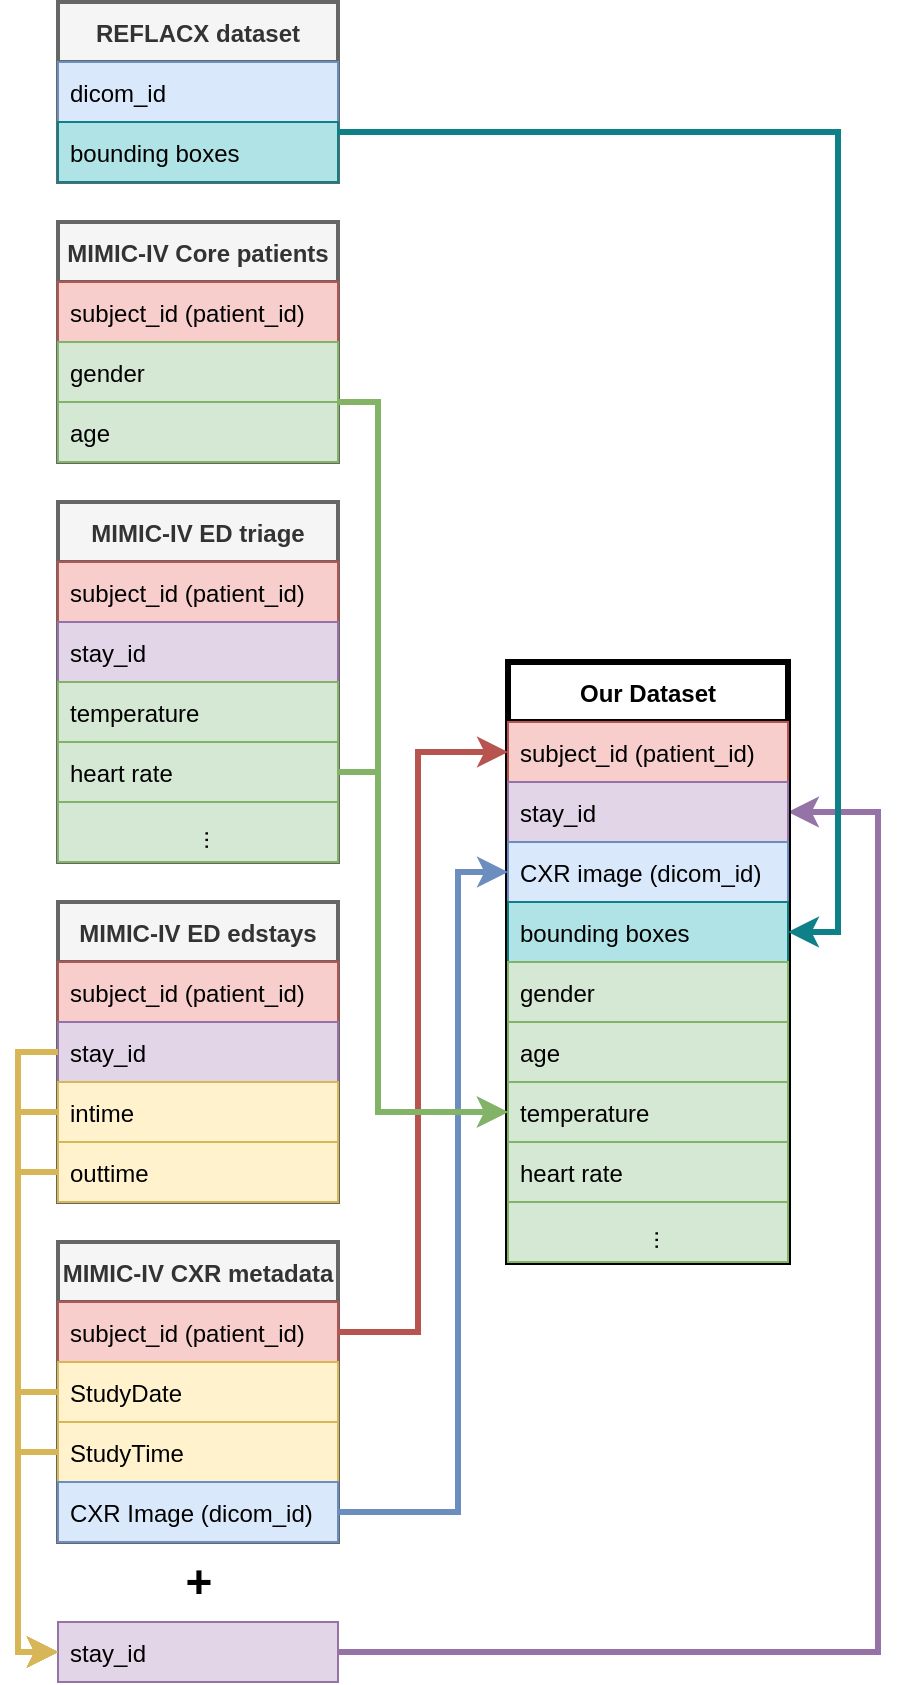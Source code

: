 <mxfile version="16.5.1" type="device"><diagram id="24fFkHGS2P07GG6h02ls" name="Page-1"><mxGraphModel dx="1102" dy="1025" grid="1" gridSize="10" guides="1" tooltips="1" connect="1" arrows="1" fold="1" page="1" pageScale="1" pageWidth="850" pageHeight="1100" math="0" shadow="0"><root><mxCell id="0"/><mxCell id="1" parent="0"/><mxCell id="-4XgIm42ZkYB4PnQbW-v-2" value="MIMIC-IV Core patients" style="swimlane;fontStyle=1;childLayout=stackLayout;horizontal=1;startSize=30;horizontalStack=0;resizeParent=1;resizeParentMax=0;resizeLast=0;collapsible=1;marginBottom=0;strokeWidth=2;fillColor=#f5f5f5;fontColor=#333333;strokeColor=#666666;" parent="1" vertex="1"><mxGeometry x="60" y="260" width="140" height="120" as="geometry"/></mxCell><mxCell id="-4XgIm42ZkYB4PnQbW-v-4" value="subject_id (patient_id)" style="text;strokeColor=#b85450;fillColor=#f8cecc;align=left;verticalAlign=middle;spacingLeft=4;spacingRight=4;overflow=hidden;points=[[0,0.5],[1,0.5]];portConstraint=eastwest;rotatable=0;horizontal=1;" parent="-4XgIm42ZkYB4PnQbW-v-2" vertex="1"><mxGeometry y="30" width="140" height="30" as="geometry"/></mxCell><mxCell id="-4XgIm42ZkYB4PnQbW-v-5" value="gender" style="text;strokeColor=#82b366;fillColor=#d5e8d4;align=left;verticalAlign=middle;spacingLeft=4;spacingRight=4;overflow=hidden;points=[[0,0.5],[1,0.5]];portConstraint=eastwest;rotatable=0;" parent="-4XgIm42ZkYB4PnQbW-v-2" vertex="1"><mxGeometry y="60" width="140" height="30" as="geometry"/></mxCell><mxCell id="-4XgIm42ZkYB4PnQbW-v-6" value="age" style="text;strokeColor=#82b366;fillColor=#d5e8d4;align=left;verticalAlign=middle;spacingLeft=4;spacingRight=4;overflow=hidden;points=[[0,0.5],[1,0.5]];portConstraint=eastwest;rotatable=0;" parent="-4XgIm42ZkYB4PnQbW-v-2" vertex="1"><mxGeometry y="90" width="140" height="30" as="geometry"/></mxCell><mxCell id="-4XgIm42ZkYB4PnQbW-v-7" value="MIMIC-IV ED triage" style="swimlane;fontStyle=1;childLayout=stackLayout;horizontal=1;startSize=30;horizontalStack=0;resizeParent=1;resizeParentMax=0;resizeLast=0;collapsible=1;marginBottom=0;strokeWidth=2;fillColor=#f5f5f5;fontColor=#333333;strokeColor=#666666;" parent="1" vertex="1"><mxGeometry x="60" y="400" width="140" height="180" as="geometry"/></mxCell><mxCell id="-4XgIm42ZkYB4PnQbW-v-8" value="subject_id (patient_id)" style="text;strokeColor=#b85450;fillColor=#f8cecc;align=left;verticalAlign=middle;spacingLeft=4;spacingRight=4;overflow=hidden;points=[[0,0.5],[1,0.5]];portConstraint=eastwest;rotatable=0;horizontal=1;" parent="-4XgIm42ZkYB4PnQbW-v-7" vertex="1"><mxGeometry y="30" width="140" height="30" as="geometry"/></mxCell><mxCell id="-4XgIm42ZkYB4PnQbW-v-9" value="stay_id" style="text;strokeColor=#9673a6;fillColor=#e1d5e7;align=left;verticalAlign=middle;spacingLeft=4;spacingRight=4;overflow=hidden;points=[[0,0.5],[1,0.5]];portConstraint=eastwest;rotatable=0;" parent="-4XgIm42ZkYB4PnQbW-v-7" vertex="1"><mxGeometry y="60" width="140" height="30" as="geometry"/></mxCell><mxCell id="-4XgIm42ZkYB4PnQbW-v-10" value="temperature" style="text;strokeColor=#82b366;fillColor=#d5e8d4;align=left;verticalAlign=middle;spacingLeft=4;spacingRight=4;overflow=hidden;points=[[0,0.5],[1,0.5]];portConstraint=eastwest;rotatable=0;" parent="-4XgIm42ZkYB4PnQbW-v-7" vertex="1"><mxGeometry y="90" width="140" height="30" as="geometry"/></mxCell><mxCell id="-4XgIm42ZkYB4PnQbW-v-11" value="heart rate" style="text;strokeColor=#82b366;fillColor=#d5e8d4;align=left;verticalAlign=middle;spacingLeft=4;spacingRight=4;overflow=hidden;points=[[0,0.5],[1,0.5]];portConstraint=eastwest;rotatable=0;" parent="-4XgIm42ZkYB4PnQbW-v-7" vertex="1"><mxGeometry y="120" width="140" height="30" as="geometry"/></mxCell><mxCell id="-4XgIm42ZkYB4PnQbW-v-12" value="..." style="text;strokeColor=#82b366;fillColor=#d5e8d4;align=left;verticalAlign=middle;spacingLeft=4;spacingRight=4;overflow=hidden;points=[[0,0.5],[1,0.5]];portConstraint=eastwest;rotatable=0;horizontal=0;" parent="-4XgIm42ZkYB4PnQbW-v-7" vertex="1"><mxGeometry y="150" width="140" height="30" as="geometry"/></mxCell><mxCell id="-4XgIm42ZkYB4PnQbW-v-13" value="MIMIC-IV ED edstays" style="swimlane;fontStyle=1;childLayout=stackLayout;horizontal=1;startSize=30;horizontalStack=0;resizeParent=1;resizeParentMax=0;resizeLast=0;collapsible=1;marginBottom=0;fillColor=#f5f5f5;strokeColor=#666666;fontColor=#333333;strokeWidth=2;" parent="1" vertex="1"><mxGeometry x="60" y="600" width="140" height="150" as="geometry"/></mxCell><mxCell id="-4XgIm42ZkYB4PnQbW-v-14" value="subject_id (patient_id)" style="text;strokeColor=#b85450;fillColor=#f8cecc;align=left;verticalAlign=middle;spacingLeft=4;spacingRight=4;overflow=hidden;points=[[0,0.5],[1,0.5]];portConstraint=eastwest;rotatable=0;horizontal=1;" parent="-4XgIm42ZkYB4PnQbW-v-13" vertex="1"><mxGeometry y="30" width="140" height="30" as="geometry"/></mxCell><mxCell id="-4XgIm42ZkYB4PnQbW-v-15" value="stay_id" style="text;strokeColor=#9673a6;fillColor=#e1d5e7;align=left;verticalAlign=middle;spacingLeft=4;spacingRight=4;overflow=hidden;points=[[0,0.5],[1,0.5]];portConstraint=eastwest;rotatable=0;" parent="-4XgIm42ZkYB4PnQbW-v-13" vertex="1"><mxGeometry y="60" width="140" height="30" as="geometry"/></mxCell><mxCell id="-4XgIm42ZkYB4PnQbW-v-16" value="intime" style="text;strokeColor=#d6b656;fillColor=#fff2cc;align=left;verticalAlign=middle;spacingLeft=4;spacingRight=4;overflow=hidden;points=[[0,0.5],[1,0.5]];portConstraint=eastwest;rotatable=0;" parent="-4XgIm42ZkYB4PnQbW-v-13" vertex="1"><mxGeometry y="90" width="140" height="30" as="geometry"/></mxCell><mxCell id="-4XgIm42ZkYB4PnQbW-v-21" value="outtime" style="text;strokeColor=#d6b656;fillColor=#fff2cc;align=left;verticalAlign=middle;spacingLeft=4;spacingRight=4;overflow=hidden;points=[[0,0.5],[1,0.5]];portConstraint=eastwest;rotatable=0;" parent="-4XgIm42ZkYB4PnQbW-v-13" vertex="1"><mxGeometry y="120" width="140" height="30" as="geometry"/></mxCell><mxCell id="-4XgIm42ZkYB4PnQbW-v-17" value="MIMIC-IV CXR metadata" style="swimlane;fontStyle=1;childLayout=stackLayout;horizontal=1;startSize=30;horizontalStack=0;resizeParent=1;resizeParentMax=0;resizeLast=0;collapsible=1;marginBottom=0;fillColor=#f5f5f5;strokeColor=#666666;fontColor=#333333;strokeWidth=2;" parent="1" vertex="1"><mxGeometry x="60" y="770" width="140" height="150" as="geometry"/></mxCell><mxCell id="-4XgIm42ZkYB4PnQbW-v-18" value="subject_id (patient_id)" style="text;strokeColor=#b85450;fillColor=#f8cecc;align=left;verticalAlign=middle;spacingLeft=4;spacingRight=4;overflow=hidden;points=[[0,0.5],[1,0.5]];portConstraint=eastwest;rotatable=0;horizontal=1;" parent="-4XgIm42ZkYB4PnQbW-v-17" vertex="1"><mxGeometry y="30" width="140" height="30" as="geometry"/></mxCell><mxCell id="-4XgIm42ZkYB4PnQbW-v-19" value="StudyDate" style="text;strokeColor=#d6b656;fillColor=#fff2cc;align=left;verticalAlign=middle;spacingLeft=4;spacingRight=4;overflow=hidden;points=[[0,0.5],[1,0.5]];portConstraint=eastwest;rotatable=0;" parent="-4XgIm42ZkYB4PnQbW-v-17" vertex="1"><mxGeometry y="60" width="140" height="30" as="geometry"/></mxCell><mxCell id="-4XgIm42ZkYB4PnQbW-v-20" value="StudyTime" style="text;strokeColor=#d6b656;fillColor=#fff2cc;align=left;verticalAlign=middle;spacingLeft=4;spacingRight=4;overflow=hidden;points=[[0,0.5],[1,0.5]];portConstraint=eastwest;rotatable=0;" parent="-4XgIm42ZkYB4PnQbW-v-17" vertex="1"><mxGeometry y="90" width="140" height="30" as="geometry"/></mxCell><mxCell id="-4XgIm42ZkYB4PnQbW-v-43" value="CXR Image (dicom_id)" style="text;strokeColor=#6c8ebf;fillColor=#dae8fc;align=left;verticalAlign=middle;spacingLeft=4;spacingRight=4;overflow=hidden;points=[[0,0.5],[1,0.5]];portConstraint=eastwest;rotatable=0;" parent="-4XgIm42ZkYB4PnQbW-v-17" vertex="1"><mxGeometry y="120" width="140" height="30" as="geometry"/></mxCell><mxCell id="-4XgIm42ZkYB4PnQbW-v-22" style="edgeStyle=orthogonalEdgeStyle;rounded=0;orthogonalLoop=1;jettySize=auto;html=1;entryX=0;entryY=0.5;entryDx=0;entryDy=0;fontSize=23;strokeColor=#d6b656;fillColor=#fff2cc;strokeWidth=3;" parent="1" source="-4XgIm42ZkYB4PnQbW-v-16" target="-4XgIm42ZkYB4PnQbW-v-25" edge="1"><mxGeometry relative="1" as="geometry"><mxPoint x="30" y="1040" as="targetPoint"/></mxGeometry></mxCell><mxCell id="-4XgIm42ZkYB4PnQbW-v-59" style="edgeStyle=orthogonalEdgeStyle;rounded=0;orthogonalLoop=1;jettySize=auto;html=1;entryX=1;entryY=0.5;entryDx=0;entryDy=0;fontSize=23;fillColor=#e1d5e7;strokeColor=#9673a6;strokeWidth=3;" parent="1" source="-4XgIm42ZkYB4PnQbW-v-25" target="-4XgIm42ZkYB4PnQbW-v-48" edge="1"><mxGeometry relative="1" as="geometry"><Array as="points"><mxPoint x="470" y="975"/><mxPoint x="470" y="555"/></Array></mxGeometry></mxCell><mxCell id="-4XgIm42ZkYB4PnQbW-v-25" value="stay_id" style="text;strokeColor=#9673a6;fillColor=#e1d5e7;align=left;verticalAlign=middle;spacingLeft=4;spacingRight=4;overflow=hidden;points=[[0,0.5],[1,0.5]];portConstraint=eastwest;rotatable=0;" parent="1" vertex="1"><mxGeometry x="60" y="960" width="140" height="30" as="geometry"/></mxCell><mxCell id="-4XgIm42ZkYB4PnQbW-v-26" style="edgeStyle=orthogonalEdgeStyle;rounded=0;orthogonalLoop=1;jettySize=auto;html=1;entryX=0;entryY=0.5;entryDx=0;entryDy=0;fontSize=23;strokeColor=#d6b656;fillColor=#fff2cc;strokeWidth=3;" parent="1" source="-4XgIm42ZkYB4PnQbW-v-21" target="-4XgIm42ZkYB4PnQbW-v-25" edge="1"><mxGeometry relative="1" as="geometry"/></mxCell><mxCell id="-4XgIm42ZkYB4PnQbW-v-27" style="edgeStyle=orthogonalEdgeStyle;rounded=0;orthogonalLoop=1;jettySize=auto;html=1;entryX=0;entryY=0.5;entryDx=0;entryDy=0;fontSize=23;strokeColor=#d6b656;fillColor=#fff2cc;strokeWidth=3;" parent="1" source="-4XgIm42ZkYB4PnQbW-v-19" target="-4XgIm42ZkYB4PnQbW-v-25" edge="1"><mxGeometry relative="1" as="geometry"/></mxCell><mxCell id="-4XgIm42ZkYB4PnQbW-v-28" style="edgeStyle=orthogonalEdgeStyle;rounded=0;orthogonalLoop=1;jettySize=auto;html=1;entryX=0;entryY=0.5;entryDx=0;entryDy=0;fontSize=23;strokeColor=#d6b656;fillColor=#fff2cc;strokeWidth=3;" parent="1" source="-4XgIm42ZkYB4PnQbW-v-20" target="-4XgIm42ZkYB4PnQbW-v-25" edge="1"><mxGeometry relative="1" as="geometry"/></mxCell><mxCell id="-4XgIm42ZkYB4PnQbW-v-42" value="&lt;font style=&quot;font-size: 23px&quot;&gt;&lt;b&gt;+&lt;/b&gt;&lt;/font&gt;" style="text;html=1;align=center;verticalAlign=middle;resizable=0;points=[];autosize=1;strokeColor=none;fillColor=none;" parent="1" vertex="1"><mxGeometry x="115" y="930" width="30" height="20" as="geometry"/></mxCell><mxCell id="-4XgIm42ZkYB4PnQbW-v-44" style="edgeStyle=orthogonalEdgeStyle;rounded=0;orthogonalLoop=1;jettySize=auto;html=1;entryX=0;entryY=0.5;entryDx=0;entryDy=0;fontSize=23;fillColor=#fff2cc;strokeColor=#d6b656;strokeWidth=3;" parent="1" source="-4XgIm42ZkYB4PnQbW-v-15" target="-4XgIm42ZkYB4PnQbW-v-25" edge="1"><mxGeometry relative="1" as="geometry"/></mxCell><mxCell id="-4XgIm42ZkYB4PnQbW-v-46" value="Our Dataset" style="swimlane;fontStyle=1;childLayout=stackLayout;horizontal=1;startSize=30;horizontalStack=0;resizeParent=1;resizeParentMax=0;resizeLast=0;collapsible=1;marginBottom=0;strokeWidth=3;" parent="1" vertex="1"><mxGeometry x="285" y="480" width="140" height="300" as="geometry"/></mxCell><mxCell id="-4XgIm42ZkYB4PnQbW-v-47" value="subject_id (patient_id)" style="text;strokeColor=#b85450;fillColor=#f8cecc;align=left;verticalAlign=middle;spacingLeft=4;spacingRight=4;overflow=hidden;points=[[0,0.5],[1,0.5]];portConstraint=eastwest;rotatable=0;horizontal=1;" parent="-4XgIm42ZkYB4PnQbW-v-46" vertex="1"><mxGeometry y="30" width="140" height="30" as="geometry"/></mxCell><mxCell id="-4XgIm42ZkYB4PnQbW-v-48" value="stay_id" style="text;strokeColor=#9673a6;fillColor=#e1d5e7;align=left;verticalAlign=middle;spacingLeft=4;spacingRight=4;overflow=hidden;points=[[0,0.5],[1,0.5]];portConstraint=eastwest;rotatable=0;" parent="-4XgIm42ZkYB4PnQbW-v-46" vertex="1"><mxGeometry y="60" width="140" height="30" as="geometry"/></mxCell><mxCell id="-4XgIm42ZkYB4PnQbW-v-55" value="CXR image (dicom_id)" style="text;strokeColor=#6c8ebf;fillColor=#dae8fc;align=left;verticalAlign=middle;spacingLeft=4;spacingRight=4;overflow=hidden;points=[[0,0.5],[1,0.5]];portConstraint=eastwest;rotatable=0;" parent="-4XgIm42ZkYB4PnQbW-v-46" vertex="1"><mxGeometry y="90" width="140" height="30" as="geometry"/></mxCell><mxCell id="-4XgIm42ZkYB4PnQbW-v-69" value="bounding boxes" style="text;strokeColor=#0e8088;fillColor=#b0e3e6;align=left;verticalAlign=middle;spacingLeft=4;spacingRight=4;overflow=hidden;points=[[0,0.5],[1,0.5]];portConstraint=eastwest;rotatable=0;" parent="-4XgIm42ZkYB4PnQbW-v-46" vertex="1"><mxGeometry y="120" width="140" height="30" as="geometry"/></mxCell><mxCell id="-4XgIm42ZkYB4PnQbW-v-52" value="gender" style="text;strokeColor=#82b366;fillColor=#d5e8d4;align=left;verticalAlign=middle;spacingLeft=4;spacingRight=4;overflow=hidden;points=[[0,0.5],[1,0.5]];portConstraint=eastwest;rotatable=0;strokeWidth=1;" parent="-4XgIm42ZkYB4PnQbW-v-46" vertex="1"><mxGeometry y="150" width="140" height="30" as="geometry"/></mxCell><mxCell id="-4XgIm42ZkYB4PnQbW-v-54" value="age" style="text;strokeColor=#82b366;fillColor=#d5e8d4;align=left;verticalAlign=middle;spacingLeft=4;spacingRight=4;overflow=hidden;points=[[0,0.5],[1,0.5]];portConstraint=eastwest;rotatable=0;strokeWidth=1;" parent="-4XgIm42ZkYB4PnQbW-v-46" vertex="1"><mxGeometry y="180" width="140" height="30" as="geometry"/></mxCell><mxCell id="-4XgIm42ZkYB4PnQbW-v-49" value="temperature" style="text;strokeColor=#82b366;fillColor=#d5e8d4;align=left;verticalAlign=middle;spacingLeft=4;spacingRight=4;overflow=hidden;points=[[0,0.5],[1,0.5]];portConstraint=eastwest;rotatable=0;strokeWidth=1;" parent="-4XgIm42ZkYB4PnQbW-v-46" vertex="1"><mxGeometry y="210" width="140" height="30" as="geometry"/></mxCell><mxCell id="-4XgIm42ZkYB4PnQbW-v-50" value="heart rate" style="text;strokeColor=#82b366;fillColor=#d5e8d4;align=left;verticalAlign=middle;spacingLeft=4;spacingRight=4;overflow=hidden;points=[[0,0.5],[1,0.5]];portConstraint=eastwest;rotatable=0;strokeWidth=1;" parent="-4XgIm42ZkYB4PnQbW-v-46" vertex="1"><mxGeometry y="240" width="140" height="30" as="geometry"/></mxCell><mxCell id="-4XgIm42ZkYB4PnQbW-v-51" value="..." style="text;strokeColor=#82b366;fillColor=#d5e8d4;align=left;verticalAlign=middle;spacingLeft=4;spacingRight=4;overflow=hidden;points=[[0,0.5],[1,0.5]];portConstraint=eastwest;rotatable=0;horizontal=0;strokeWidth=1;" parent="-4XgIm42ZkYB4PnQbW-v-46" vertex="1"><mxGeometry y="270" width="140" height="30" as="geometry"/></mxCell><mxCell id="-4XgIm42ZkYB4PnQbW-v-57" style="edgeStyle=orthogonalEdgeStyle;rounded=0;orthogonalLoop=1;jettySize=auto;html=1;fontSize=23;fillColor=#dae8fc;strokeColor=#6c8ebf;strokeWidth=3;" parent="1" source="-4XgIm42ZkYB4PnQbW-v-43" target="-4XgIm42ZkYB4PnQbW-v-55" edge="1"><mxGeometry relative="1" as="geometry"><Array as="points"><mxPoint x="260" y="905"/><mxPoint x="260" y="585"/></Array></mxGeometry></mxCell><mxCell id="-4XgIm42ZkYB4PnQbW-v-60" style="edgeStyle=orthogonalEdgeStyle;rounded=0;orthogonalLoop=1;jettySize=auto;html=1;fontSize=23;fillColor=#f8cecc;strokeColor=#b85450;strokeWidth=3;" parent="1" source="-4XgIm42ZkYB4PnQbW-v-18" target="-4XgIm42ZkYB4PnQbW-v-47" edge="1"><mxGeometry relative="1" as="geometry"><Array as="points"><mxPoint x="240" y="815"/><mxPoint x="240" y="525"/></Array></mxGeometry></mxCell><mxCell id="-4XgIm42ZkYB4PnQbW-v-62" style="edgeStyle=orthogonalEdgeStyle;rounded=0;orthogonalLoop=1;jettySize=auto;html=1;fontSize=23;strokeColor=#82b366;strokeWidth=3;fillColor=#d5e8d4;" parent="1" source="-4XgIm42ZkYB4PnQbW-v-11" target="-4XgIm42ZkYB4PnQbW-v-49" edge="1"><mxGeometry relative="1" as="geometry"><Array as="points"><mxPoint x="220" y="535"/><mxPoint x="220" y="705"/></Array></mxGeometry></mxCell><mxCell id="-4XgIm42ZkYB4PnQbW-v-63" style="edgeStyle=orthogonalEdgeStyle;rounded=0;orthogonalLoop=1;jettySize=auto;html=1;entryX=0;entryY=0.5;entryDx=0;entryDy=0;fontSize=23;strokeColor=#82b366;strokeWidth=3;fillColor=#d5e8d4;" parent="1" source="-4XgIm42ZkYB4PnQbW-v-5" target="-4XgIm42ZkYB4PnQbW-v-49" edge="1"><mxGeometry relative="1" as="geometry"><Array as="points"><mxPoint x="220" y="350"/><mxPoint x="220" y="705"/></Array></mxGeometry></mxCell><mxCell id="-4XgIm42ZkYB4PnQbW-v-64" value="REFLACX dataset" style="swimlane;fontStyle=1;childLayout=stackLayout;horizontal=1;startSize=30;horizontalStack=0;resizeParent=1;resizeParentMax=0;resizeLast=0;collapsible=1;marginBottom=0;strokeWidth=2;fillColor=#f5f5f5;fontColor=#333333;strokeColor=#666666;" parent="1" vertex="1"><mxGeometry x="60" y="150" width="140" height="90" as="geometry"/></mxCell><mxCell id="-4XgIm42ZkYB4PnQbW-v-65" value="dicom_id" style="text;strokeColor=#6c8ebf;fillColor=#dae8fc;align=left;verticalAlign=middle;spacingLeft=4;spacingRight=4;overflow=hidden;points=[[0,0.5],[1,0.5]];portConstraint=eastwest;rotatable=0;horizontal=1;" parent="-4XgIm42ZkYB4PnQbW-v-64" vertex="1"><mxGeometry y="30" width="140" height="30" as="geometry"/></mxCell><mxCell id="-4XgIm42ZkYB4PnQbW-v-66" value="bounding boxes" style="text;strokeColor=#0e8088;fillColor=#b0e3e6;align=left;verticalAlign=middle;spacingLeft=4;spacingRight=4;overflow=hidden;points=[[0,0.5],[1,0.5]];portConstraint=eastwest;rotatable=0;" parent="-4XgIm42ZkYB4PnQbW-v-64" vertex="1"><mxGeometry y="60" width="140" height="30" as="geometry"/></mxCell><mxCell id="-4XgIm42ZkYB4PnQbW-v-70" style="edgeStyle=orthogonalEdgeStyle;rounded=0;orthogonalLoop=1;jettySize=auto;html=1;entryX=1;entryY=0.5;entryDx=0;entryDy=0;fontSize=23;strokeColor=#0e8088;strokeWidth=3;fillColor=#b0e3e6;" parent="1" source="-4XgIm42ZkYB4PnQbW-v-66" target="-4XgIm42ZkYB4PnQbW-v-69" edge="1"><mxGeometry relative="1" as="geometry"><Array as="points"><mxPoint x="450" y="215"/><mxPoint x="450" y="615"/></Array></mxGeometry></mxCell></root></mxGraphModel></diagram></mxfile>